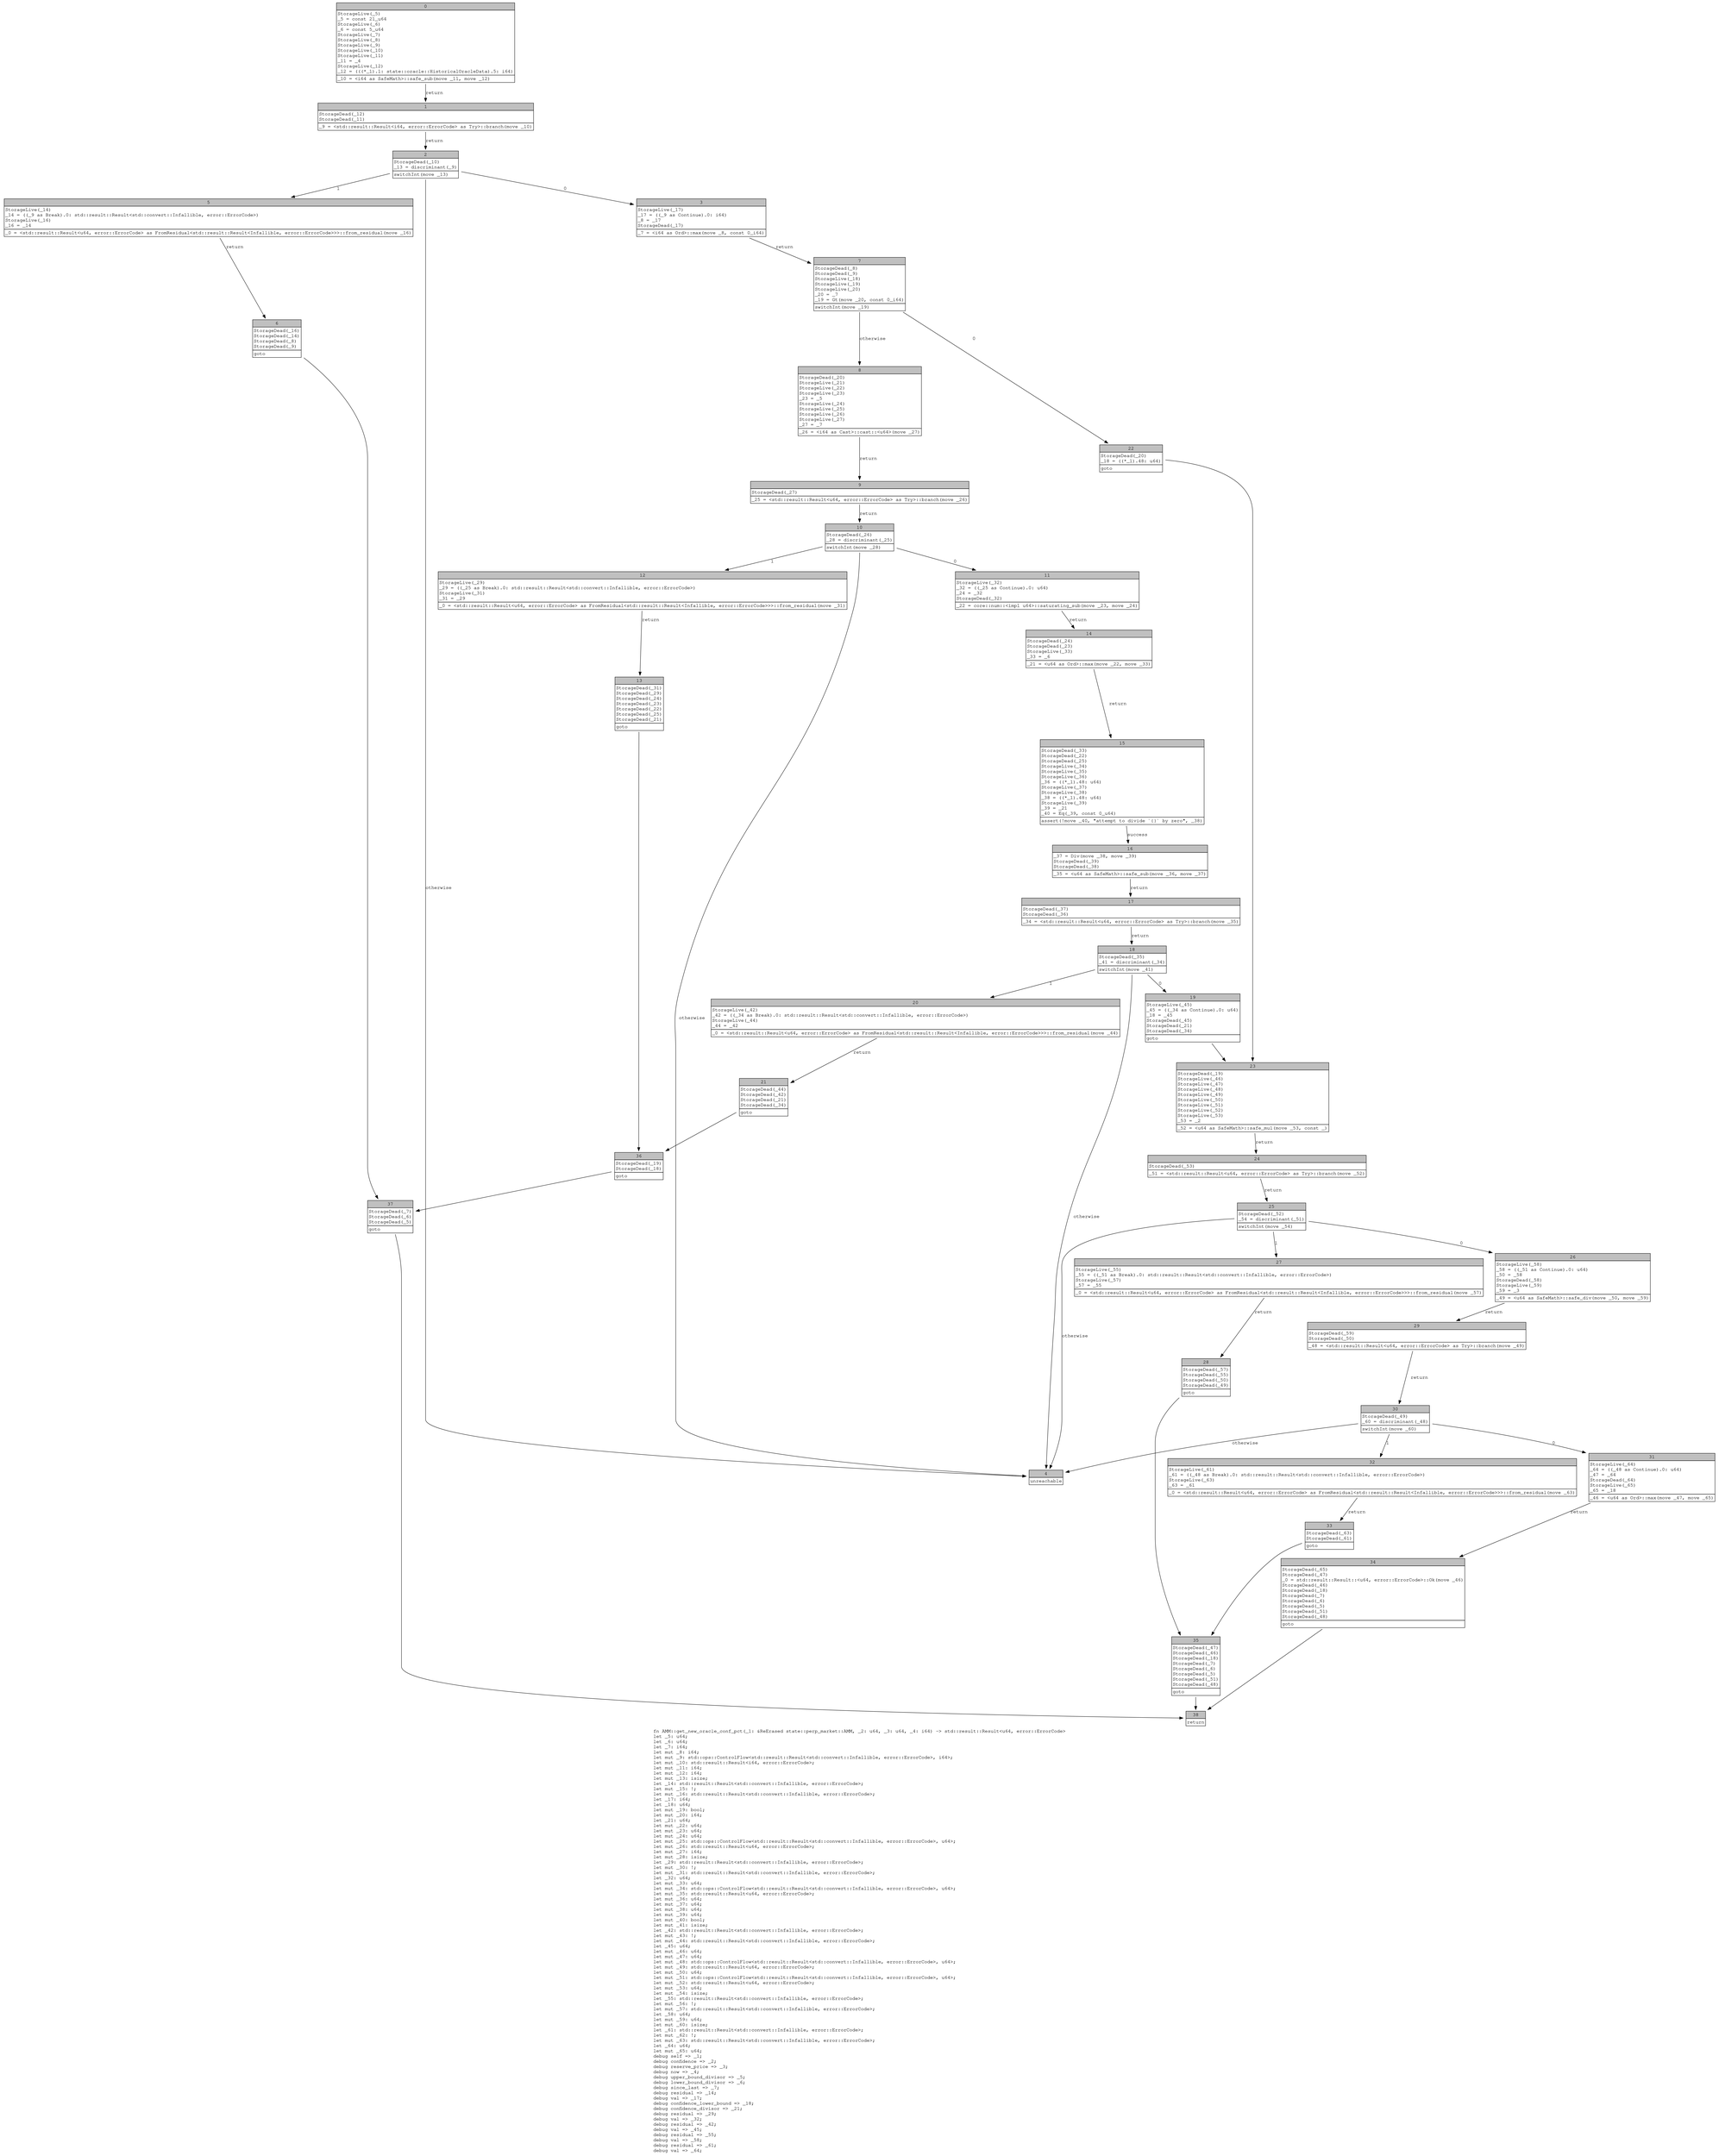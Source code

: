 digraph Mir_0_3843 {
    graph [fontname="Courier, monospace"];
    node [fontname="Courier, monospace"];
    edge [fontname="Courier, monospace"];
    label=<fn AMM::get_new_oracle_conf_pct(_1: &amp;ReErased state::perp_market::AMM, _2: u64, _3: u64, _4: i64) -&gt; std::result::Result&lt;u64, error::ErrorCode&gt;<br align="left"/>let _5: u64;<br align="left"/>let _6: u64;<br align="left"/>let _7: i64;<br align="left"/>let mut _8: i64;<br align="left"/>let mut _9: std::ops::ControlFlow&lt;std::result::Result&lt;std::convert::Infallible, error::ErrorCode&gt;, i64&gt;;<br align="left"/>let mut _10: std::result::Result&lt;i64, error::ErrorCode&gt;;<br align="left"/>let mut _11: i64;<br align="left"/>let mut _12: i64;<br align="left"/>let mut _13: isize;<br align="left"/>let _14: std::result::Result&lt;std::convert::Infallible, error::ErrorCode&gt;;<br align="left"/>let mut _15: !;<br align="left"/>let mut _16: std::result::Result&lt;std::convert::Infallible, error::ErrorCode&gt;;<br align="left"/>let _17: i64;<br align="left"/>let _18: u64;<br align="left"/>let mut _19: bool;<br align="left"/>let mut _20: i64;<br align="left"/>let _21: u64;<br align="left"/>let mut _22: u64;<br align="left"/>let mut _23: u64;<br align="left"/>let mut _24: u64;<br align="left"/>let mut _25: std::ops::ControlFlow&lt;std::result::Result&lt;std::convert::Infallible, error::ErrorCode&gt;, u64&gt;;<br align="left"/>let mut _26: std::result::Result&lt;u64, error::ErrorCode&gt;;<br align="left"/>let mut _27: i64;<br align="left"/>let mut _28: isize;<br align="left"/>let _29: std::result::Result&lt;std::convert::Infallible, error::ErrorCode&gt;;<br align="left"/>let mut _30: !;<br align="left"/>let mut _31: std::result::Result&lt;std::convert::Infallible, error::ErrorCode&gt;;<br align="left"/>let _32: u64;<br align="left"/>let mut _33: u64;<br align="left"/>let mut _34: std::ops::ControlFlow&lt;std::result::Result&lt;std::convert::Infallible, error::ErrorCode&gt;, u64&gt;;<br align="left"/>let mut _35: std::result::Result&lt;u64, error::ErrorCode&gt;;<br align="left"/>let mut _36: u64;<br align="left"/>let mut _37: u64;<br align="left"/>let mut _38: u64;<br align="left"/>let mut _39: u64;<br align="left"/>let mut _40: bool;<br align="left"/>let mut _41: isize;<br align="left"/>let _42: std::result::Result&lt;std::convert::Infallible, error::ErrorCode&gt;;<br align="left"/>let mut _43: !;<br align="left"/>let mut _44: std::result::Result&lt;std::convert::Infallible, error::ErrorCode&gt;;<br align="left"/>let _45: u64;<br align="left"/>let mut _46: u64;<br align="left"/>let mut _47: u64;<br align="left"/>let mut _48: std::ops::ControlFlow&lt;std::result::Result&lt;std::convert::Infallible, error::ErrorCode&gt;, u64&gt;;<br align="left"/>let mut _49: std::result::Result&lt;u64, error::ErrorCode&gt;;<br align="left"/>let mut _50: u64;<br align="left"/>let mut _51: std::ops::ControlFlow&lt;std::result::Result&lt;std::convert::Infallible, error::ErrorCode&gt;, u64&gt;;<br align="left"/>let mut _52: std::result::Result&lt;u64, error::ErrorCode&gt;;<br align="left"/>let mut _53: u64;<br align="left"/>let mut _54: isize;<br align="left"/>let _55: std::result::Result&lt;std::convert::Infallible, error::ErrorCode&gt;;<br align="left"/>let mut _56: !;<br align="left"/>let mut _57: std::result::Result&lt;std::convert::Infallible, error::ErrorCode&gt;;<br align="left"/>let _58: u64;<br align="left"/>let mut _59: u64;<br align="left"/>let mut _60: isize;<br align="left"/>let _61: std::result::Result&lt;std::convert::Infallible, error::ErrorCode&gt;;<br align="left"/>let mut _62: !;<br align="left"/>let mut _63: std::result::Result&lt;std::convert::Infallible, error::ErrorCode&gt;;<br align="left"/>let _64: u64;<br align="left"/>let mut _65: u64;<br align="left"/>debug self =&gt; _1;<br align="left"/>debug confidence =&gt; _2;<br align="left"/>debug reserve_price =&gt; _3;<br align="left"/>debug now =&gt; _4;<br align="left"/>debug upper_bound_divisor =&gt; _5;<br align="left"/>debug lower_bound_divisor =&gt; _6;<br align="left"/>debug since_last =&gt; _7;<br align="left"/>debug residual =&gt; _14;<br align="left"/>debug val =&gt; _17;<br align="left"/>debug confidence_lower_bound =&gt; _18;<br align="left"/>debug confidence_divisor =&gt; _21;<br align="left"/>debug residual =&gt; _29;<br align="left"/>debug val =&gt; _32;<br align="left"/>debug residual =&gt; _42;<br align="left"/>debug val =&gt; _45;<br align="left"/>debug residual =&gt; _55;<br align="left"/>debug val =&gt; _58;<br align="left"/>debug residual =&gt; _61;<br align="left"/>debug val =&gt; _64;<br align="left"/>>;
    bb0__0_3843 [shape="none", label=<<table border="0" cellborder="1" cellspacing="0"><tr><td bgcolor="gray" align="center" colspan="1">0</td></tr><tr><td align="left" balign="left">StorageLive(_5)<br/>_5 = const 21_u64<br/>StorageLive(_6)<br/>_6 = const 5_u64<br/>StorageLive(_7)<br/>StorageLive(_8)<br/>StorageLive(_9)<br/>StorageLive(_10)<br/>StorageLive(_11)<br/>_11 = _4<br/>StorageLive(_12)<br/>_12 = (((*_1).1: state::oracle::HistoricalOracleData).5: i64)<br/></td></tr><tr><td align="left">_10 = &lt;i64 as SafeMath&gt;::safe_sub(move _11, move _12)</td></tr></table>>];
    bb1__0_3843 [shape="none", label=<<table border="0" cellborder="1" cellspacing="0"><tr><td bgcolor="gray" align="center" colspan="1">1</td></tr><tr><td align="left" balign="left">StorageDead(_12)<br/>StorageDead(_11)<br/></td></tr><tr><td align="left">_9 = &lt;std::result::Result&lt;i64, error::ErrorCode&gt; as Try&gt;::branch(move _10)</td></tr></table>>];
    bb2__0_3843 [shape="none", label=<<table border="0" cellborder="1" cellspacing="0"><tr><td bgcolor="gray" align="center" colspan="1">2</td></tr><tr><td align="left" balign="left">StorageDead(_10)<br/>_13 = discriminant(_9)<br/></td></tr><tr><td align="left">switchInt(move _13)</td></tr></table>>];
    bb3__0_3843 [shape="none", label=<<table border="0" cellborder="1" cellspacing="0"><tr><td bgcolor="gray" align="center" colspan="1">3</td></tr><tr><td align="left" balign="left">StorageLive(_17)<br/>_17 = ((_9 as Continue).0: i64)<br/>_8 = _17<br/>StorageDead(_17)<br/></td></tr><tr><td align="left">_7 = &lt;i64 as Ord&gt;::max(move _8, const 0_i64)</td></tr></table>>];
    bb4__0_3843 [shape="none", label=<<table border="0" cellborder="1" cellspacing="0"><tr><td bgcolor="gray" align="center" colspan="1">4</td></tr><tr><td align="left">unreachable</td></tr></table>>];
    bb5__0_3843 [shape="none", label=<<table border="0" cellborder="1" cellspacing="0"><tr><td bgcolor="gray" align="center" colspan="1">5</td></tr><tr><td align="left" balign="left">StorageLive(_14)<br/>_14 = ((_9 as Break).0: std::result::Result&lt;std::convert::Infallible, error::ErrorCode&gt;)<br/>StorageLive(_16)<br/>_16 = _14<br/></td></tr><tr><td align="left">_0 = &lt;std::result::Result&lt;u64, error::ErrorCode&gt; as FromResidual&lt;std::result::Result&lt;Infallible, error::ErrorCode&gt;&gt;&gt;::from_residual(move _16)</td></tr></table>>];
    bb6__0_3843 [shape="none", label=<<table border="0" cellborder="1" cellspacing="0"><tr><td bgcolor="gray" align="center" colspan="1">6</td></tr><tr><td align="left" balign="left">StorageDead(_16)<br/>StorageDead(_14)<br/>StorageDead(_8)<br/>StorageDead(_9)<br/></td></tr><tr><td align="left">goto</td></tr></table>>];
    bb7__0_3843 [shape="none", label=<<table border="0" cellborder="1" cellspacing="0"><tr><td bgcolor="gray" align="center" colspan="1">7</td></tr><tr><td align="left" balign="left">StorageDead(_8)<br/>StorageDead(_9)<br/>StorageLive(_18)<br/>StorageLive(_19)<br/>StorageLive(_20)<br/>_20 = _7<br/>_19 = Gt(move _20, const 0_i64)<br/></td></tr><tr><td align="left">switchInt(move _19)</td></tr></table>>];
    bb8__0_3843 [shape="none", label=<<table border="0" cellborder="1" cellspacing="0"><tr><td bgcolor="gray" align="center" colspan="1">8</td></tr><tr><td align="left" balign="left">StorageDead(_20)<br/>StorageLive(_21)<br/>StorageLive(_22)<br/>StorageLive(_23)<br/>_23 = _5<br/>StorageLive(_24)<br/>StorageLive(_25)<br/>StorageLive(_26)<br/>StorageLive(_27)<br/>_27 = _7<br/></td></tr><tr><td align="left">_26 = &lt;i64 as Cast&gt;::cast::&lt;u64&gt;(move _27)</td></tr></table>>];
    bb9__0_3843 [shape="none", label=<<table border="0" cellborder="1" cellspacing="0"><tr><td bgcolor="gray" align="center" colspan="1">9</td></tr><tr><td align="left" balign="left">StorageDead(_27)<br/></td></tr><tr><td align="left">_25 = &lt;std::result::Result&lt;u64, error::ErrorCode&gt; as Try&gt;::branch(move _26)</td></tr></table>>];
    bb10__0_3843 [shape="none", label=<<table border="0" cellborder="1" cellspacing="0"><tr><td bgcolor="gray" align="center" colspan="1">10</td></tr><tr><td align="left" balign="left">StorageDead(_26)<br/>_28 = discriminant(_25)<br/></td></tr><tr><td align="left">switchInt(move _28)</td></tr></table>>];
    bb11__0_3843 [shape="none", label=<<table border="0" cellborder="1" cellspacing="0"><tr><td bgcolor="gray" align="center" colspan="1">11</td></tr><tr><td align="left" balign="left">StorageLive(_32)<br/>_32 = ((_25 as Continue).0: u64)<br/>_24 = _32<br/>StorageDead(_32)<br/></td></tr><tr><td align="left">_22 = core::num::&lt;impl u64&gt;::saturating_sub(move _23, move _24)</td></tr></table>>];
    bb12__0_3843 [shape="none", label=<<table border="0" cellborder="1" cellspacing="0"><tr><td bgcolor="gray" align="center" colspan="1">12</td></tr><tr><td align="left" balign="left">StorageLive(_29)<br/>_29 = ((_25 as Break).0: std::result::Result&lt;std::convert::Infallible, error::ErrorCode&gt;)<br/>StorageLive(_31)<br/>_31 = _29<br/></td></tr><tr><td align="left">_0 = &lt;std::result::Result&lt;u64, error::ErrorCode&gt; as FromResidual&lt;std::result::Result&lt;Infallible, error::ErrorCode&gt;&gt;&gt;::from_residual(move _31)</td></tr></table>>];
    bb13__0_3843 [shape="none", label=<<table border="0" cellborder="1" cellspacing="0"><tr><td bgcolor="gray" align="center" colspan="1">13</td></tr><tr><td align="left" balign="left">StorageDead(_31)<br/>StorageDead(_29)<br/>StorageDead(_24)<br/>StorageDead(_23)<br/>StorageDead(_22)<br/>StorageDead(_25)<br/>StorageDead(_21)<br/></td></tr><tr><td align="left">goto</td></tr></table>>];
    bb14__0_3843 [shape="none", label=<<table border="0" cellborder="1" cellspacing="0"><tr><td bgcolor="gray" align="center" colspan="1">14</td></tr><tr><td align="left" balign="left">StorageDead(_24)<br/>StorageDead(_23)<br/>StorageLive(_33)<br/>_33 = _6<br/></td></tr><tr><td align="left">_21 = &lt;u64 as Ord&gt;::max(move _22, move _33)</td></tr></table>>];
    bb15__0_3843 [shape="none", label=<<table border="0" cellborder="1" cellspacing="0"><tr><td bgcolor="gray" align="center" colspan="1">15</td></tr><tr><td align="left" balign="left">StorageDead(_33)<br/>StorageDead(_22)<br/>StorageDead(_25)<br/>StorageLive(_34)<br/>StorageLive(_35)<br/>StorageLive(_36)<br/>_36 = ((*_1).48: u64)<br/>StorageLive(_37)<br/>StorageLive(_38)<br/>_38 = ((*_1).48: u64)<br/>StorageLive(_39)<br/>_39 = _21<br/>_40 = Eq(_39, const 0_u64)<br/></td></tr><tr><td align="left">assert(!move _40, &quot;attempt to divide `{}` by zero&quot;, _38)</td></tr></table>>];
    bb16__0_3843 [shape="none", label=<<table border="0" cellborder="1" cellspacing="0"><tr><td bgcolor="gray" align="center" colspan="1">16</td></tr><tr><td align="left" balign="left">_37 = Div(move _38, move _39)<br/>StorageDead(_39)<br/>StorageDead(_38)<br/></td></tr><tr><td align="left">_35 = &lt;u64 as SafeMath&gt;::safe_sub(move _36, move _37)</td></tr></table>>];
    bb17__0_3843 [shape="none", label=<<table border="0" cellborder="1" cellspacing="0"><tr><td bgcolor="gray" align="center" colspan="1">17</td></tr><tr><td align="left" balign="left">StorageDead(_37)<br/>StorageDead(_36)<br/></td></tr><tr><td align="left">_34 = &lt;std::result::Result&lt;u64, error::ErrorCode&gt; as Try&gt;::branch(move _35)</td></tr></table>>];
    bb18__0_3843 [shape="none", label=<<table border="0" cellborder="1" cellspacing="0"><tr><td bgcolor="gray" align="center" colspan="1">18</td></tr><tr><td align="left" balign="left">StorageDead(_35)<br/>_41 = discriminant(_34)<br/></td></tr><tr><td align="left">switchInt(move _41)</td></tr></table>>];
    bb19__0_3843 [shape="none", label=<<table border="0" cellborder="1" cellspacing="0"><tr><td bgcolor="gray" align="center" colspan="1">19</td></tr><tr><td align="left" balign="left">StorageLive(_45)<br/>_45 = ((_34 as Continue).0: u64)<br/>_18 = _45<br/>StorageDead(_45)<br/>StorageDead(_21)<br/>StorageDead(_34)<br/></td></tr><tr><td align="left">goto</td></tr></table>>];
    bb20__0_3843 [shape="none", label=<<table border="0" cellborder="1" cellspacing="0"><tr><td bgcolor="gray" align="center" colspan="1">20</td></tr><tr><td align="left" balign="left">StorageLive(_42)<br/>_42 = ((_34 as Break).0: std::result::Result&lt;std::convert::Infallible, error::ErrorCode&gt;)<br/>StorageLive(_44)<br/>_44 = _42<br/></td></tr><tr><td align="left">_0 = &lt;std::result::Result&lt;u64, error::ErrorCode&gt; as FromResidual&lt;std::result::Result&lt;Infallible, error::ErrorCode&gt;&gt;&gt;::from_residual(move _44)</td></tr></table>>];
    bb21__0_3843 [shape="none", label=<<table border="0" cellborder="1" cellspacing="0"><tr><td bgcolor="gray" align="center" colspan="1">21</td></tr><tr><td align="left" balign="left">StorageDead(_44)<br/>StorageDead(_42)<br/>StorageDead(_21)<br/>StorageDead(_34)<br/></td></tr><tr><td align="left">goto</td></tr></table>>];
    bb22__0_3843 [shape="none", label=<<table border="0" cellborder="1" cellspacing="0"><tr><td bgcolor="gray" align="center" colspan="1">22</td></tr><tr><td align="left" balign="left">StorageDead(_20)<br/>_18 = ((*_1).48: u64)<br/></td></tr><tr><td align="left">goto</td></tr></table>>];
    bb23__0_3843 [shape="none", label=<<table border="0" cellborder="1" cellspacing="0"><tr><td bgcolor="gray" align="center" colspan="1">23</td></tr><tr><td align="left" balign="left">StorageDead(_19)<br/>StorageLive(_46)<br/>StorageLive(_47)<br/>StorageLive(_48)<br/>StorageLive(_49)<br/>StorageLive(_50)<br/>StorageLive(_51)<br/>StorageLive(_52)<br/>StorageLive(_53)<br/>_53 = _2<br/></td></tr><tr><td align="left">_52 = &lt;u64 as SafeMath&gt;::safe_mul(move _53, const _)</td></tr></table>>];
    bb24__0_3843 [shape="none", label=<<table border="0" cellborder="1" cellspacing="0"><tr><td bgcolor="gray" align="center" colspan="1">24</td></tr><tr><td align="left" balign="left">StorageDead(_53)<br/></td></tr><tr><td align="left">_51 = &lt;std::result::Result&lt;u64, error::ErrorCode&gt; as Try&gt;::branch(move _52)</td></tr></table>>];
    bb25__0_3843 [shape="none", label=<<table border="0" cellborder="1" cellspacing="0"><tr><td bgcolor="gray" align="center" colspan="1">25</td></tr><tr><td align="left" balign="left">StorageDead(_52)<br/>_54 = discriminant(_51)<br/></td></tr><tr><td align="left">switchInt(move _54)</td></tr></table>>];
    bb26__0_3843 [shape="none", label=<<table border="0" cellborder="1" cellspacing="0"><tr><td bgcolor="gray" align="center" colspan="1">26</td></tr><tr><td align="left" balign="left">StorageLive(_58)<br/>_58 = ((_51 as Continue).0: u64)<br/>_50 = _58<br/>StorageDead(_58)<br/>StorageLive(_59)<br/>_59 = _3<br/></td></tr><tr><td align="left">_49 = &lt;u64 as SafeMath&gt;::safe_div(move _50, move _59)</td></tr></table>>];
    bb27__0_3843 [shape="none", label=<<table border="0" cellborder="1" cellspacing="0"><tr><td bgcolor="gray" align="center" colspan="1">27</td></tr><tr><td align="left" balign="left">StorageLive(_55)<br/>_55 = ((_51 as Break).0: std::result::Result&lt;std::convert::Infallible, error::ErrorCode&gt;)<br/>StorageLive(_57)<br/>_57 = _55<br/></td></tr><tr><td align="left">_0 = &lt;std::result::Result&lt;u64, error::ErrorCode&gt; as FromResidual&lt;std::result::Result&lt;Infallible, error::ErrorCode&gt;&gt;&gt;::from_residual(move _57)</td></tr></table>>];
    bb28__0_3843 [shape="none", label=<<table border="0" cellborder="1" cellspacing="0"><tr><td bgcolor="gray" align="center" colspan="1">28</td></tr><tr><td align="left" balign="left">StorageDead(_57)<br/>StorageDead(_55)<br/>StorageDead(_50)<br/>StorageDead(_49)<br/></td></tr><tr><td align="left">goto</td></tr></table>>];
    bb29__0_3843 [shape="none", label=<<table border="0" cellborder="1" cellspacing="0"><tr><td bgcolor="gray" align="center" colspan="1">29</td></tr><tr><td align="left" balign="left">StorageDead(_59)<br/>StorageDead(_50)<br/></td></tr><tr><td align="left">_48 = &lt;std::result::Result&lt;u64, error::ErrorCode&gt; as Try&gt;::branch(move _49)</td></tr></table>>];
    bb30__0_3843 [shape="none", label=<<table border="0" cellborder="1" cellspacing="0"><tr><td bgcolor="gray" align="center" colspan="1">30</td></tr><tr><td align="left" balign="left">StorageDead(_49)<br/>_60 = discriminant(_48)<br/></td></tr><tr><td align="left">switchInt(move _60)</td></tr></table>>];
    bb31__0_3843 [shape="none", label=<<table border="0" cellborder="1" cellspacing="0"><tr><td bgcolor="gray" align="center" colspan="1">31</td></tr><tr><td align="left" balign="left">StorageLive(_64)<br/>_64 = ((_48 as Continue).0: u64)<br/>_47 = _64<br/>StorageDead(_64)<br/>StorageLive(_65)<br/>_65 = _18<br/></td></tr><tr><td align="left">_46 = &lt;u64 as Ord&gt;::max(move _47, move _65)</td></tr></table>>];
    bb32__0_3843 [shape="none", label=<<table border="0" cellborder="1" cellspacing="0"><tr><td bgcolor="gray" align="center" colspan="1">32</td></tr><tr><td align="left" balign="left">StorageLive(_61)<br/>_61 = ((_48 as Break).0: std::result::Result&lt;std::convert::Infallible, error::ErrorCode&gt;)<br/>StorageLive(_63)<br/>_63 = _61<br/></td></tr><tr><td align="left">_0 = &lt;std::result::Result&lt;u64, error::ErrorCode&gt; as FromResidual&lt;std::result::Result&lt;Infallible, error::ErrorCode&gt;&gt;&gt;::from_residual(move _63)</td></tr></table>>];
    bb33__0_3843 [shape="none", label=<<table border="0" cellborder="1" cellspacing="0"><tr><td bgcolor="gray" align="center" colspan="1">33</td></tr><tr><td align="left" balign="left">StorageDead(_63)<br/>StorageDead(_61)<br/></td></tr><tr><td align="left">goto</td></tr></table>>];
    bb34__0_3843 [shape="none", label=<<table border="0" cellborder="1" cellspacing="0"><tr><td bgcolor="gray" align="center" colspan="1">34</td></tr><tr><td align="left" balign="left">StorageDead(_65)<br/>StorageDead(_47)<br/>_0 = std::result::Result::&lt;u64, error::ErrorCode&gt;::Ok(move _46)<br/>StorageDead(_46)<br/>StorageDead(_18)<br/>StorageDead(_7)<br/>StorageDead(_6)<br/>StorageDead(_5)<br/>StorageDead(_51)<br/>StorageDead(_48)<br/></td></tr><tr><td align="left">goto</td></tr></table>>];
    bb35__0_3843 [shape="none", label=<<table border="0" cellborder="1" cellspacing="0"><tr><td bgcolor="gray" align="center" colspan="1">35</td></tr><tr><td align="left" balign="left">StorageDead(_47)<br/>StorageDead(_46)<br/>StorageDead(_18)<br/>StorageDead(_7)<br/>StorageDead(_6)<br/>StorageDead(_5)<br/>StorageDead(_51)<br/>StorageDead(_48)<br/></td></tr><tr><td align="left">goto</td></tr></table>>];
    bb36__0_3843 [shape="none", label=<<table border="0" cellborder="1" cellspacing="0"><tr><td bgcolor="gray" align="center" colspan="1">36</td></tr><tr><td align="left" balign="left">StorageDead(_19)<br/>StorageDead(_18)<br/></td></tr><tr><td align="left">goto</td></tr></table>>];
    bb37__0_3843 [shape="none", label=<<table border="0" cellborder="1" cellspacing="0"><tr><td bgcolor="gray" align="center" colspan="1">37</td></tr><tr><td align="left" balign="left">StorageDead(_7)<br/>StorageDead(_6)<br/>StorageDead(_5)<br/></td></tr><tr><td align="left">goto</td></tr></table>>];
    bb38__0_3843 [shape="none", label=<<table border="0" cellborder="1" cellspacing="0"><tr><td bgcolor="gray" align="center" colspan="1">38</td></tr><tr><td align="left">return</td></tr></table>>];
    bb0__0_3843 -> bb1__0_3843 [label="return"];
    bb1__0_3843 -> bb2__0_3843 [label="return"];
    bb2__0_3843 -> bb3__0_3843 [label="0"];
    bb2__0_3843 -> bb5__0_3843 [label="1"];
    bb2__0_3843 -> bb4__0_3843 [label="otherwise"];
    bb3__0_3843 -> bb7__0_3843 [label="return"];
    bb5__0_3843 -> bb6__0_3843 [label="return"];
    bb6__0_3843 -> bb37__0_3843 [label=""];
    bb7__0_3843 -> bb22__0_3843 [label="0"];
    bb7__0_3843 -> bb8__0_3843 [label="otherwise"];
    bb8__0_3843 -> bb9__0_3843 [label="return"];
    bb9__0_3843 -> bb10__0_3843 [label="return"];
    bb10__0_3843 -> bb11__0_3843 [label="0"];
    bb10__0_3843 -> bb12__0_3843 [label="1"];
    bb10__0_3843 -> bb4__0_3843 [label="otherwise"];
    bb11__0_3843 -> bb14__0_3843 [label="return"];
    bb12__0_3843 -> bb13__0_3843 [label="return"];
    bb13__0_3843 -> bb36__0_3843 [label=""];
    bb14__0_3843 -> bb15__0_3843 [label="return"];
    bb15__0_3843 -> bb16__0_3843 [label="success"];
    bb16__0_3843 -> bb17__0_3843 [label="return"];
    bb17__0_3843 -> bb18__0_3843 [label="return"];
    bb18__0_3843 -> bb19__0_3843 [label="0"];
    bb18__0_3843 -> bb20__0_3843 [label="1"];
    bb18__0_3843 -> bb4__0_3843 [label="otherwise"];
    bb19__0_3843 -> bb23__0_3843 [label=""];
    bb20__0_3843 -> bb21__0_3843 [label="return"];
    bb21__0_3843 -> bb36__0_3843 [label=""];
    bb22__0_3843 -> bb23__0_3843 [label=""];
    bb23__0_3843 -> bb24__0_3843 [label="return"];
    bb24__0_3843 -> bb25__0_3843 [label="return"];
    bb25__0_3843 -> bb26__0_3843 [label="0"];
    bb25__0_3843 -> bb27__0_3843 [label="1"];
    bb25__0_3843 -> bb4__0_3843 [label="otherwise"];
    bb26__0_3843 -> bb29__0_3843 [label="return"];
    bb27__0_3843 -> bb28__0_3843 [label="return"];
    bb28__0_3843 -> bb35__0_3843 [label=""];
    bb29__0_3843 -> bb30__0_3843 [label="return"];
    bb30__0_3843 -> bb31__0_3843 [label="0"];
    bb30__0_3843 -> bb32__0_3843 [label="1"];
    bb30__0_3843 -> bb4__0_3843 [label="otherwise"];
    bb31__0_3843 -> bb34__0_3843 [label="return"];
    bb32__0_3843 -> bb33__0_3843 [label="return"];
    bb33__0_3843 -> bb35__0_3843 [label=""];
    bb34__0_3843 -> bb38__0_3843 [label=""];
    bb35__0_3843 -> bb38__0_3843 [label=""];
    bb36__0_3843 -> bb37__0_3843 [label=""];
    bb37__0_3843 -> bb38__0_3843 [label=""];
}
